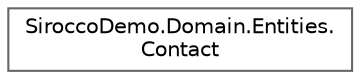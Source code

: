 digraph "Graphical Class Hierarchy"
{
 // LATEX_PDF_SIZE
  bgcolor="transparent";
  edge [fontname=Helvetica,fontsize=10,labelfontname=Helvetica,labelfontsize=10];
  node [fontname=Helvetica,fontsize=10,shape=box,height=0.2,width=0.4];
  rankdir="LR";
  Node0 [id="Node000000",label="SiroccoDemo.Domain.Entities.\lContact",height=0.2,width=0.4,color="grey40", fillcolor="white", style="filled",URL="$class_sirocco_demo_1_1_domain_1_1_entities_1_1_contact.html",tooltip=" "];
}
